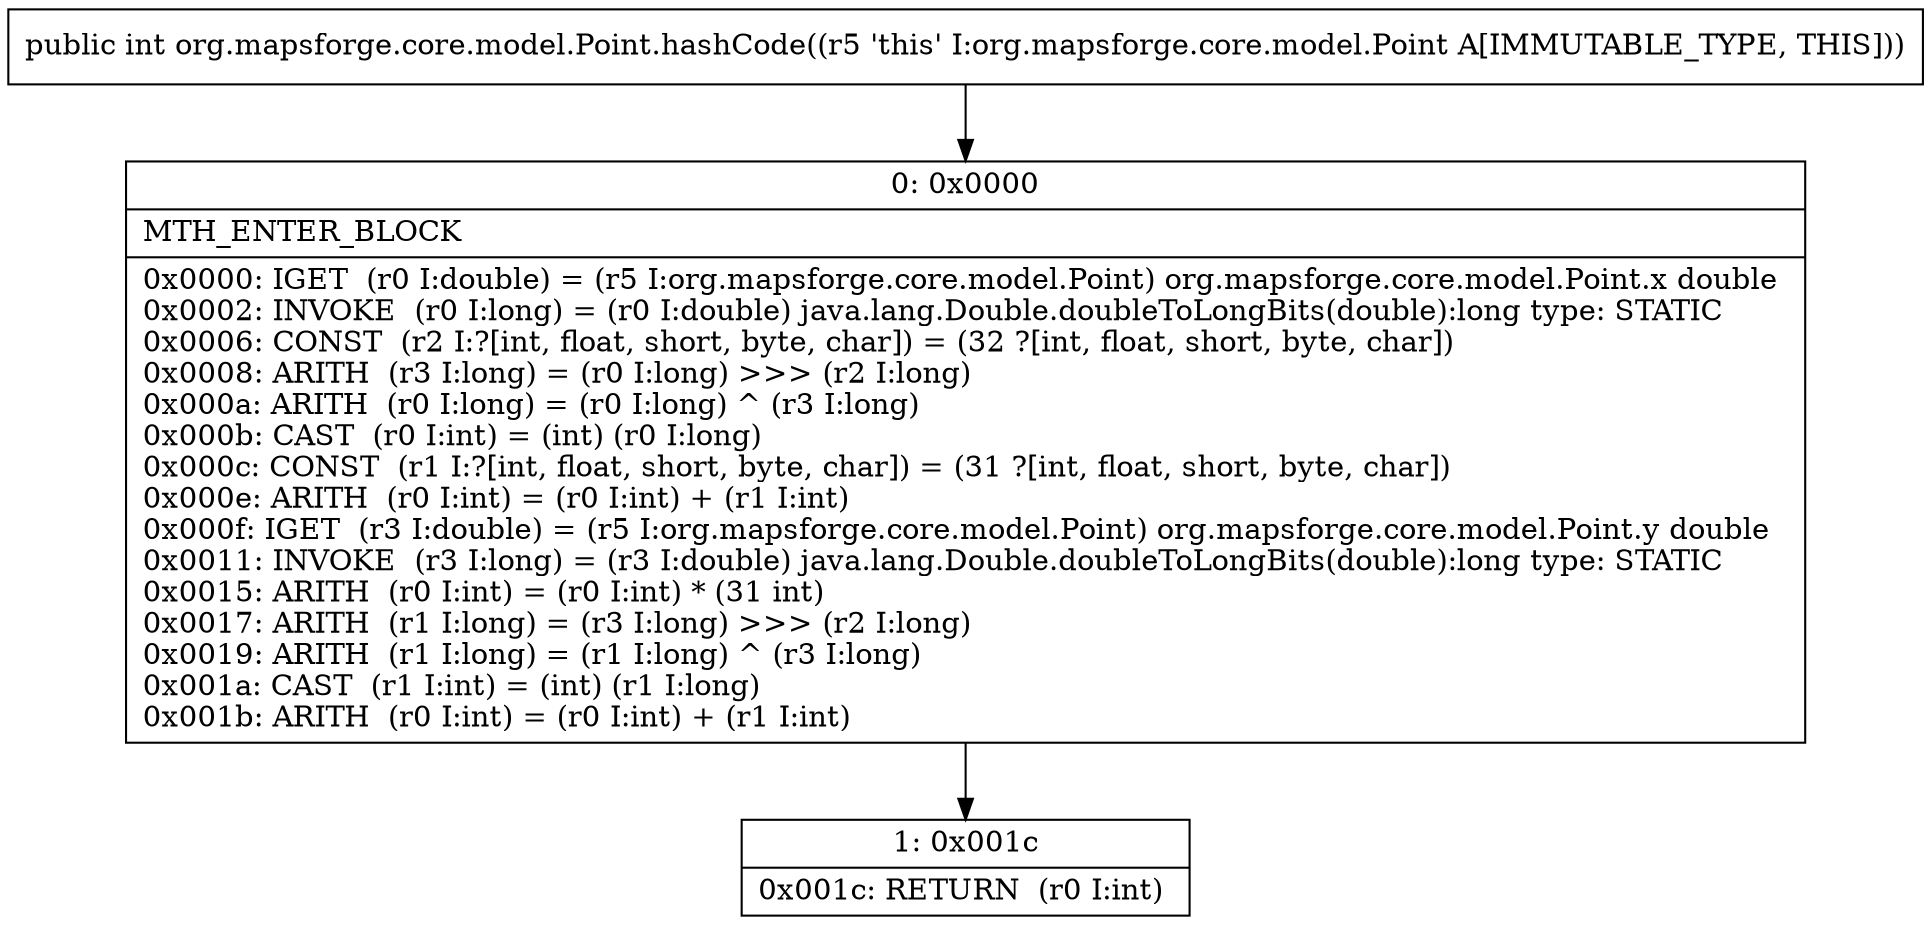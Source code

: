 digraph "CFG fororg.mapsforge.core.model.Point.hashCode()I" {
Node_0 [shape=record,label="{0\:\ 0x0000|MTH_ENTER_BLOCK\l|0x0000: IGET  (r0 I:double) = (r5 I:org.mapsforge.core.model.Point) org.mapsforge.core.model.Point.x double \l0x0002: INVOKE  (r0 I:long) = (r0 I:double) java.lang.Double.doubleToLongBits(double):long type: STATIC \l0x0006: CONST  (r2 I:?[int, float, short, byte, char]) = (32 ?[int, float, short, byte, char]) \l0x0008: ARITH  (r3 I:long) = (r0 I:long) \>\>\> (r2 I:long) \l0x000a: ARITH  (r0 I:long) = (r0 I:long) ^ (r3 I:long) \l0x000b: CAST  (r0 I:int) = (int) (r0 I:long) \l0x000c: CONST  (r1 I:?[int, float, short, byte, char]) = (31 ?[int, float, short, byte, char]) \l0x000e: ARITH  (r0 I:int) = (r0 I:int) + (r1 I:int) \l0x000f: IGET  (r3 I:double) = (r5 I:org.mapsforge.core.model.Point) org.mapsforge.core.model.Point.y double \l0x0011: INVOKE  (r3 I:long) = (r3 I:double) java.lang.Double.doubleToLongBits(double):long type: STATIC \l0x0015: ARITH  (r0 I:int) = (r0 I:int) * (31 int) \l0x0017: ARITH  (r1 I:long) = (r3 I:long) \>\>\> (r2 I:long) \l0x0019: ARITH  (r1 I:long) = (r1 I:long) ^ (r3 I:long) \l0x001a: CAST  (r1 I:int) = (int) (r1 I:long) \l0x001b: ARITH  (r0 I:int) = (r0 I:int) + (r1 I:int) \l}"];
Node_1 [shape=record,label="{1\:\ 0x001c|0x001c: RETURN  (r0 I:int) \l}"];
MethodNode[shape=record,label="{public int org.mapsforge.core.model.Point.hashCode((r5 'this' I:org.mapsforge.core.model.Point A[IMMUTABLE_TYPE, THIS])) }"];
MethodNode -> Node_0;
Node_0 -> Node_1;
}

